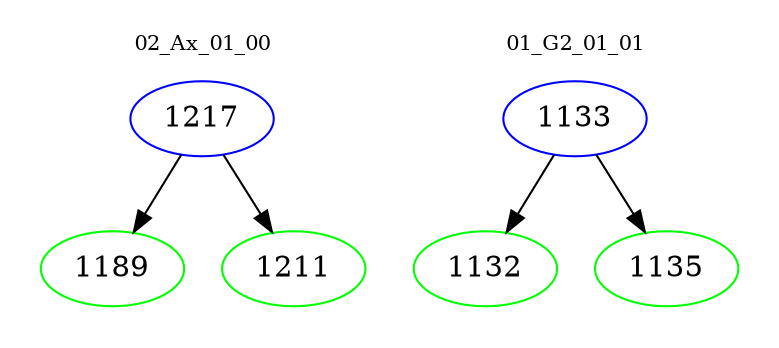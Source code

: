digraph{
subgraph cluster_0 {
color = white
label = "02_Ax_01_00";
fontsize=10;
T0_1217 [label="1217", color="blue"]
T0_1217 -> T0_1189 [color="black"]
T0_1189 [label="1189", color="green"]
T0_1217 -> T0_1211 [color="black"]
T0_1211 [label="1211", color="green"]
}
subgraph cluster_1 {
color = white
label = "01_G2_01_01";
fontsize=10;
T1_1133 [label="1133", color="blue"]
T1_1133 -> T1_1132 [color="black"]
T1_1132 [label="1132", color="green"]
T1_1133 -> T1_1135 [color="black"]
T1_1135 [label="1135", color="green"]
}
}
